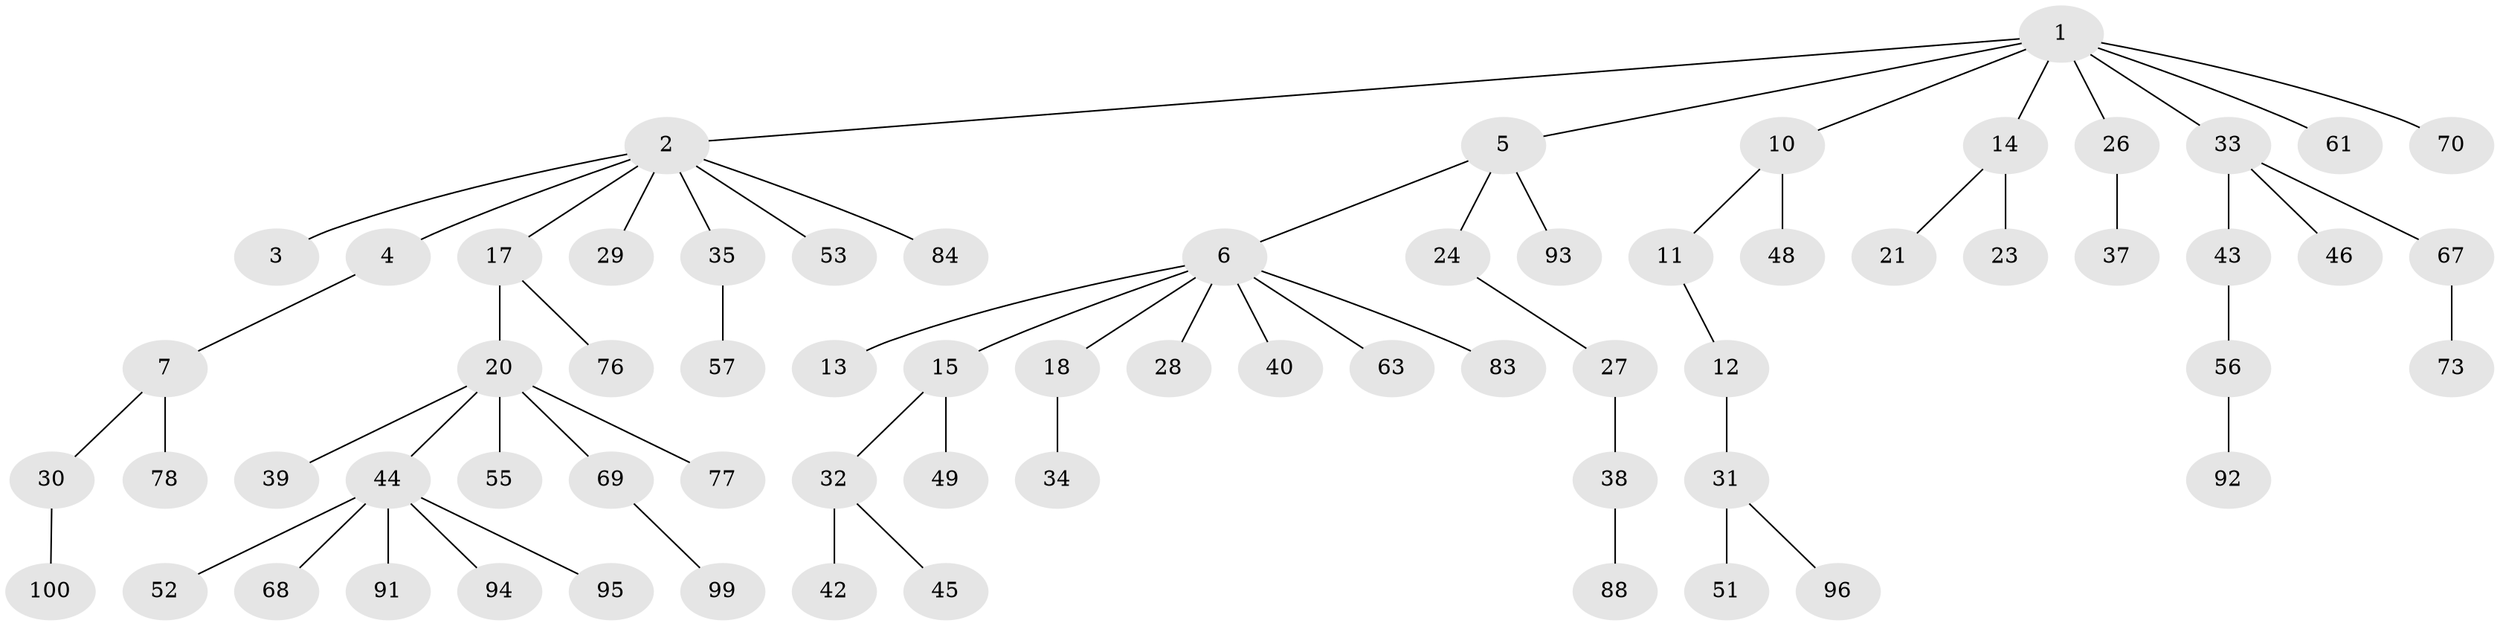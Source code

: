 // original degree distribution, {7: 0.02, 1: 0.48, 3: 0.12, 4: 0.05, 6: 0.02, 2: 0.29, 5: 0.02}
// Generated by graph-tools (version 1.1) at 2025/11/02/21/25 10:11:10]
// undirected, 67 vertices, 66 edges
graph export_dot {
graph [start="1"]
  node [color=gray90,style=filled];
  1 [super="+9"];
  2 [super="+25"];
  3;
  4 [super="+82"];
  5 [super="+19"];
  6 [super="+16"];
  7 [super="+8"];
  10 [super="+36"];
  11;
  12 [super="+22"];
  13;
  14 [super="+86"];
  15 [super="+41"];
  17 [super="+66"];
  18;
  20 [super="+54"];
  21;
  23;
  24;
  26;
  27 [super="+65"];
  28;
  29;
  30 [super="+71"];
  31 [super="+75"];
  32 [super="+98"];
  33 [super="+85"];
  34 [super="+59"];
  35 [super="+47"];
  37 [super="+58"];
  38 [super="+87"];
  39;
  40 [super="+74"];
  42 [super="+89"];
  43 [super="+50"];
  44 [super="+60"];
  45 [super="+62"];
  46;
  48 [super="+72"];
  49;
  51;
  52;
  53;
  55;
  56 [super="+64"];
  57;
  61;
  63 [super="+80"];
  67;
  68;
  69;
  70 [super="+79"];
  73 [super="+97"];
  76 [super="+90"];
  77 [super="+81"];
  78;
  83;
  84;
  88;
  91;
  92;
  93;
  94;
  95;
  96;
  99;
  100;
  1 -- 2;
  1 -- 5;
  1 -- 10;
  1 -- 14;
  1 -- 26;
  1 -- 70;
  1 -- 61;
  1 -- 33;
  2 -- 3;
  2 -- 4;
  2 -- 17;
  2 -- 29;
  2 -- 84;
  2 -- 35;
  2 -- 53;
  4 -- 7;
  5 -- 6;
  5 -- 93;
  5 -- 24;
  6 -- 13;
  6 -- 15;
  6 -- 40;
  6 -- 63;
  6 -- 18;
  6 -- 83;
  6 -- 28;
  7 -- 30;
  7 -- 78;
  10 -- 11;
  10 -- 48;
  11 -- 12;
  12 -- 31;
  14 -- 21;
  14 -- 23;
  15 -- 32;
  15 -- 49;
  17 -- 20;
  17 -- 76;
  18 -- 34;
  20 -- 39;
  20 -- 44;
  20 -- 77;
  20 -- 69;
  20 -- 55;
  24 -- 27;
  26 -- 37;
  27 -- 38;
  30 -- 100;
  31 -- 51;
  31 -- 96;
  32 -- 42;
  32 -- 45;
  33 -- 43;
  33 -- 46;
  33 -- 67;
  35 -- 57;
  38 -- 88;
  43 -- 56;
  44 -- 52;
  44 -- 91;
  44 -- 94;
  44 -- 95;
  44 -- 68;
  56 -- 92;
  67 -- 73;
  69 -- 99;
}
